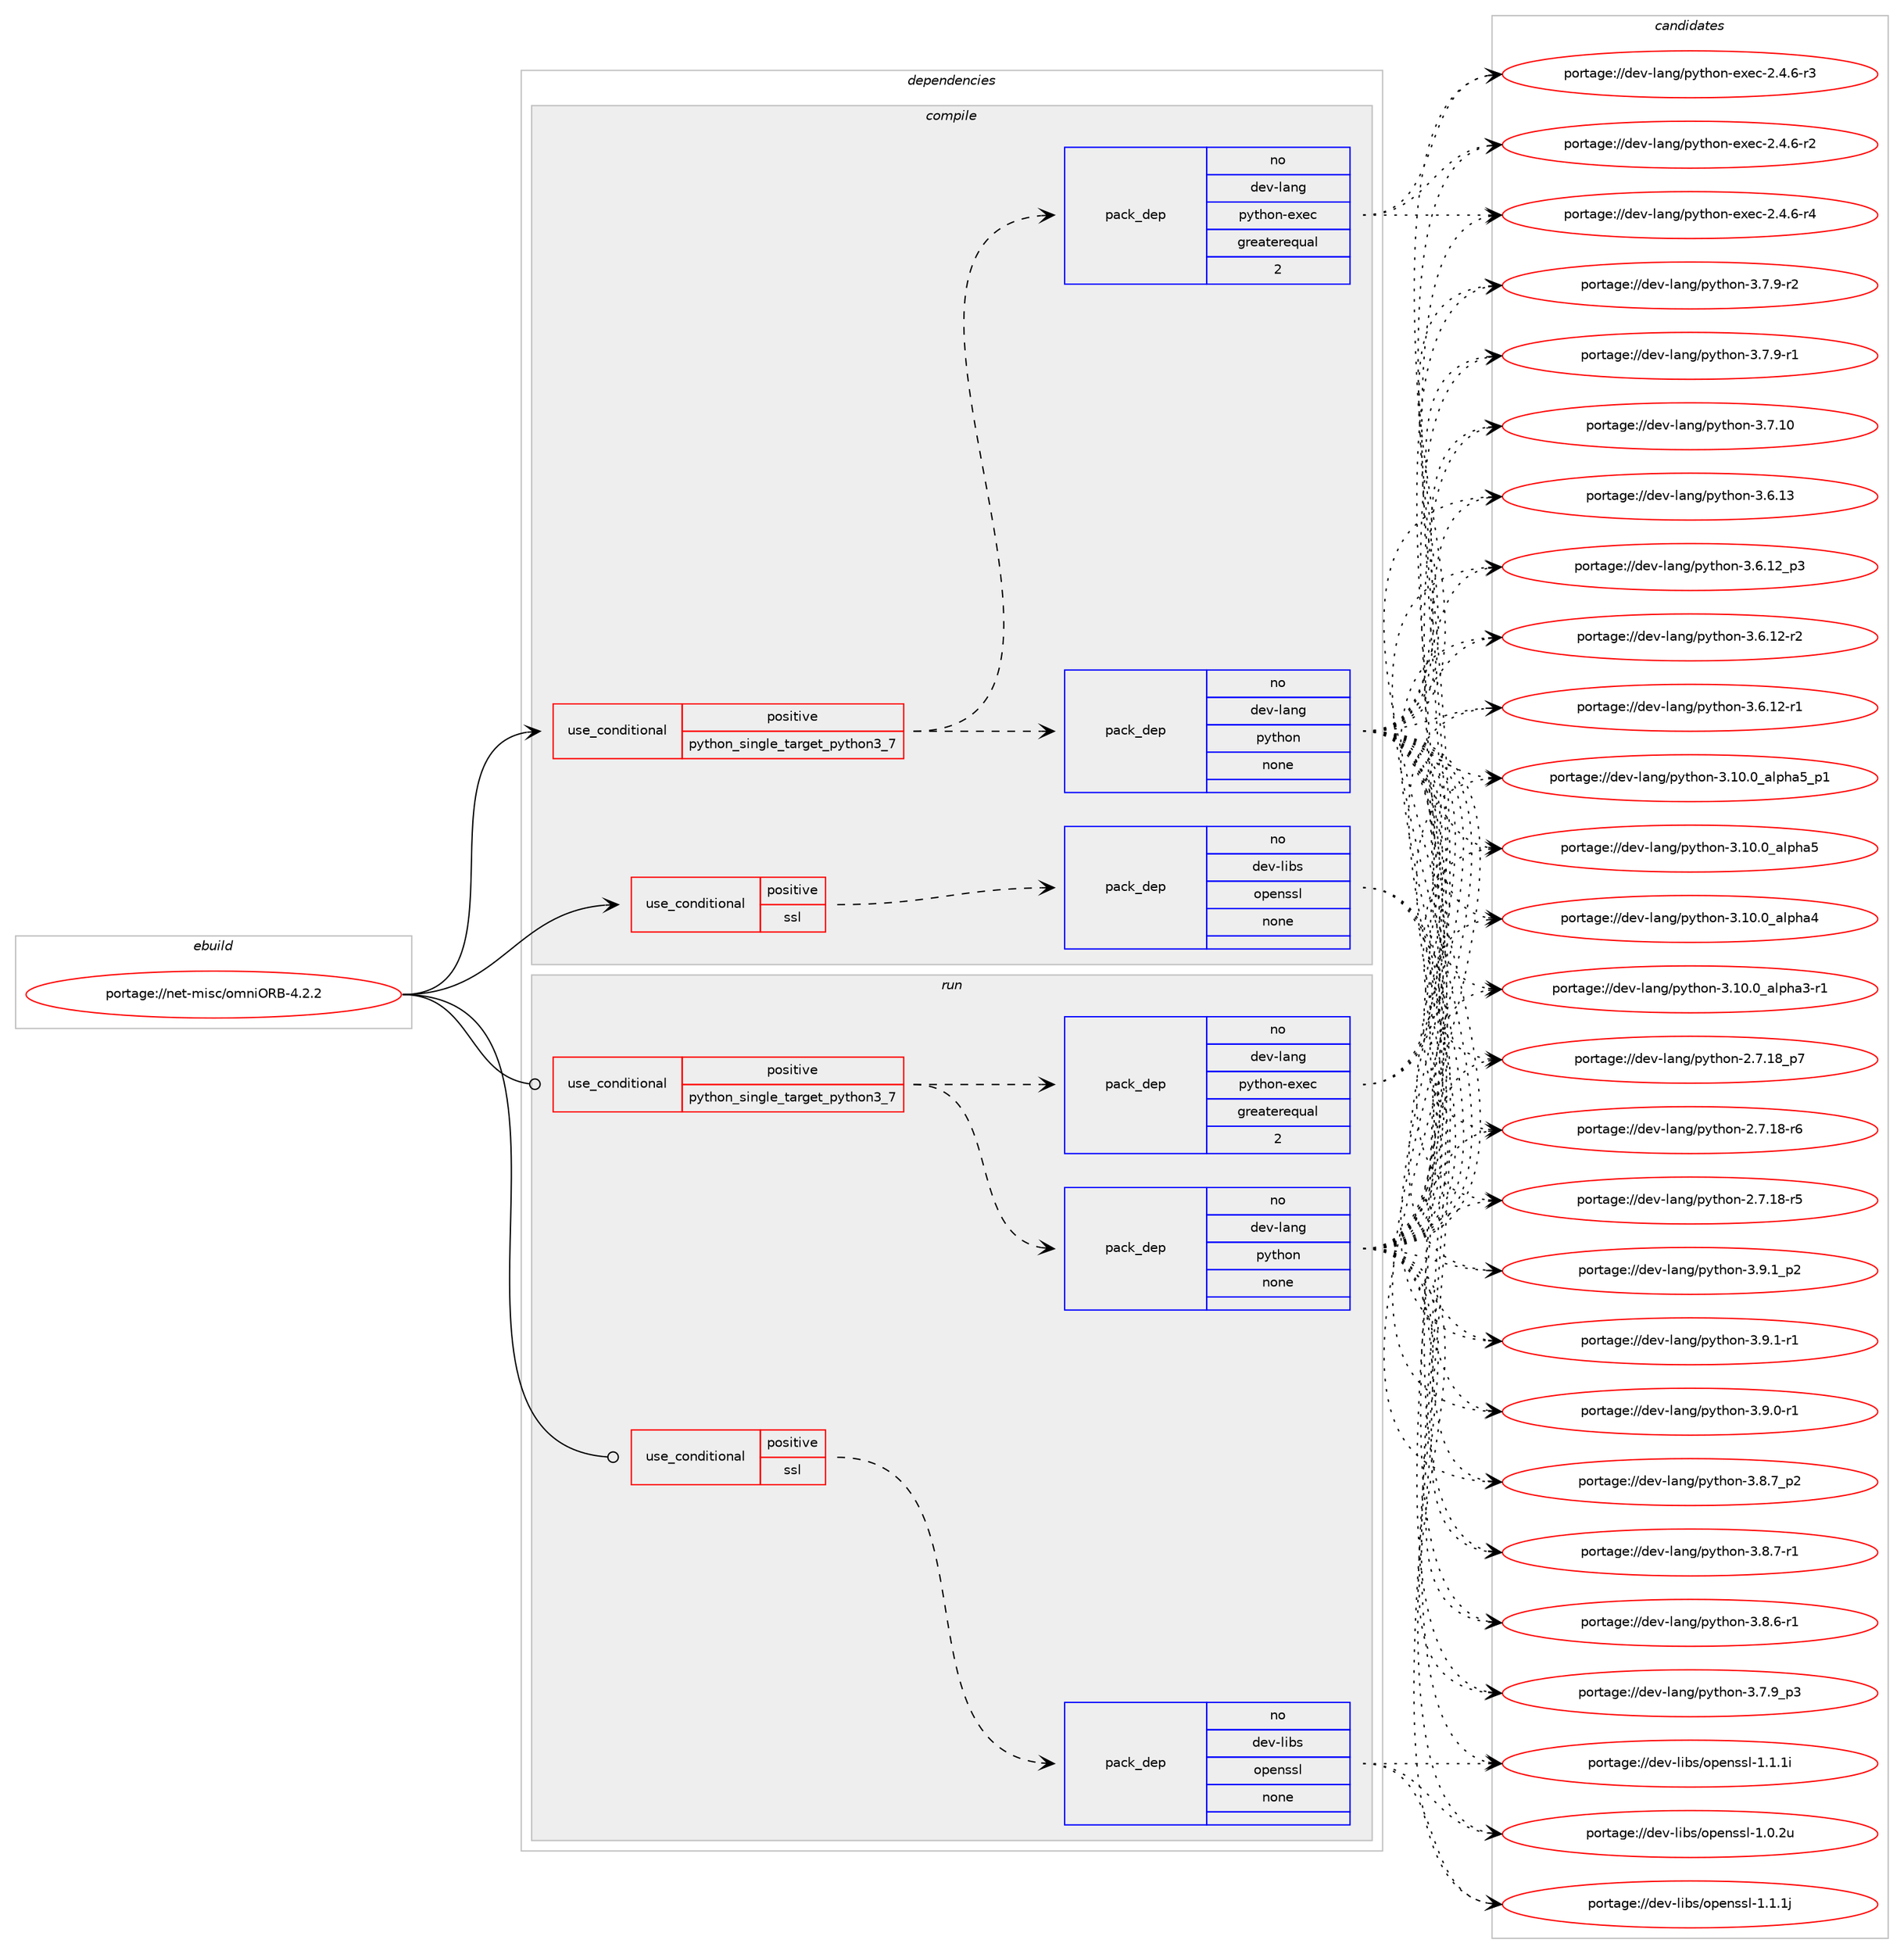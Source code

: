 digraph prolog {

# *************
# Graph options
# *************

newrank=true;
concentrate=true;
compound=true;
graph [rankdir=LR,fontname=Helvetica,fontsize=10,ranksep=1.5];#, ranksep=2.5, nodesep=0.2];
edge  [arrowhead=vee];
node  [fontname=Helvetica,fontsize=10];

# **********
# The ebuild
# **********

subgraph cluster_leftcol {
color=gray;
rank=same;
label=<<i>ebuild</i>>;
id [label="portage://net-misc/omniORB-4.2.2", color=red, width=4, href="../net-misc/omniORB-4.2.2.svg"];
}

# ****************
# The dependencies
# ****************

subgraph cluster_midcol {
color=gray;
label=<<i>dependencies</i>>;
subgraph cluster_compile {
fillcolor="#eeeeee";
style=filled;
label=<<i>compile</i>>;
subgraph cond3413 {
dependency11890 [label=<<TABLE BORDER="0" CELLBORDER="1" CELLSPACING="0" CELLPADDING="4"><TR><TD ROWSPAN="3" CELLPADDING="10">use_conditional</TD></TR><TR><TD>positive</TD></TR><TR><TD>python_single_target_python3_7</TD></TR></TABLE>>, shape=none, color=red];
subgraph pack8362 {
dependency11891 [label=<<TABLE BORDER="0" CELLBORDER="1" CELLSPACING="0" CELLPADDING="4" WIDTH="220"><TR><TD ROWSPAN="6" CELLPADDING="30">pack_dep</TD></TR><TR><TD WIDTH="110">no</TD></TR><TR><TD>dev-lang</TD></TR><TR><TD>python</TD></TR><TR><TD>none</TD></TR><TR><TD></TD></TR></TABLE>>, shape=none, color=blue];
}
dependency11890:e -> dependency11891:w [weight=20,style="dashed",arrowhead="vee"];
subgraph pack8363 {
dependency11892 [label=<<TABLE BORDER="0" CELLBORDER="1" CELLSPACING="0" CELLPADDING="4" WIDTH="220"><TR><TD ROWSPAN="6" CELLPADDING="30">pack_dep</TD></TR><TR><TD WIDTH="110">no</TD></TR><TR><TD>dev-lang</TD></TR><TR><TD>python-exec</TD></TR><TR><TD>greaterequal</TD></TR><TR><TD>2</TD></TR></TABLE>>, shape=none, color=blue];
}
dependency11890:e -> dependency11892:w [weight=20,style="dashed",arrowhead="vee"];
}
id:e -> dependency11890:w [weight=20,style="solid",arrowhead="vee"];
subgraph cond3414 {
dependency11893 [label=<<TABLE BORDER="0" CELLBORDER="1" CELLSPACING="0" CELLPADDING="4"><TR><TD ROWSPAN="3" CELLPADDING="10">use_conditional</TD></TR><TR><TD>positive</TD></TR><TR><TD>ssl</TD></TR></TABLE>>, shape=none, color=red];
subgraph pack8364 {
dependency11894 [label=<<TABLE BORDER="0" CELLBORDER="1" CELLSPACING="0" CELLPADDING="4" WIDTH="220"><TR><TD ROWSPAN="6" CELLPADDING="30">pack_dep</TD></TR><TR><TD WIDTH="110">no</TD></TR><TR><TD>dev-libs</TD></TR><TR><TD>openssl</TD></TR><TR><TD>none</TD></TR><TR><TD></TD></TR></TABLE>>, shape=none, color=blue];
}
dependency11893:e -> dependency11894:w [weight=20,style="dashed",arrowhead="vee"];
}
id:e -> dependency11893:w [weight=20,style="solid",arrowhead="vee"];
}
subgraph cluster_compileandrun {
fillcolor="#eeeeee";
style=filled;
label=<<i>compile and run</i>>;
}
subgraph cluster_run {
fillcolor="#eeeeee";
style=filled;
label=<<i>run</i>>;
subgraph cond3415 {
dependency11895 [label=<<TABLE BORDER="0" CELLBORDER="1" CELLSPACING="0" CELLPADDING="4"><TR><TD ROWSPAN="3" CELLPADDING="10">use_conditional</TD></TR><TR><TD>positive</TD></TR><TR><TD>python_single_target_python3_7</TD></TR></TABLE>>, shape=none, color=red];
subgraph pack8365 {
dependency11896 [label=<<TABLE BORDER="0" CELLBORDER="1" CELLSPACING="0" CELLPADDING="4" WIDTH="220"><TR><TD ROWSPAN="6" CELLPADDING="30">pack_dep</TD></TR><TR><TD WIDTH="110">no</TD></TR><TR><TD>dev-lang</TD></TR><TR><TD>python</TD></TR><TR><TD>none</TD></TR><TR><TD></TD></TR></TABLE>>, shape=none, color=blue];
}
dependency11895:e -> dependency11896:w [weight=20,style="dashed",arrowhead="vee"];
subgraph pack8366 {
dependency11897 [label=<<TABLE BORDER="0" CELLBORDER="1" CELLSPACING="0" CELLPADDING="4" WIDTH="220"><TR><TD ROWSPAN="6" CELLPADDING="30">pack_dep</TD></TR><TR><TD WIDTH="110">no</TD></TR><TR><TD>dev-lang</TD></TR><TR><TD>python-exec</TD></TR><TR><TD>greaterequal</TD></TR><TR><TD>2</TD></TR></TABLE>>, shape=none, color=blue];
}
dependency11895:e -> dependency11897:w [weight=20,style="dashed",arrowhead="vee"];
}
id:e -> dependency11895:w [weight=20,style="solid",arrowhead="odot"];
subgraph cond3416 {
dependency11898 [label=<<TABLE BORDER="0" CELLBORDER="1" CELLSPACING="0" CELLPADDING="4"><TR><TD ROWSPAN="3" CELLPADDING="10">use_conditional</TD></TR><TR><TD>positive</TD></TR><TR><TD>ssl</TD></TR></TABLE>>, shape=none, color=red];
subgraph pack8367 {
dependency11899 [label=<<TABLE BORDER="0" CELLBORDER="1" CELLSPACING="0" CELLPADDING="4" WIDTH="220"><TR><TD ROWSPAN="6" CELLPADDING="30">pack_dep</TD></TR><TR><TD WIDTH="110">no</TD></TR><TR><TD>dev-libs</TD></TR><TR><TD>openssl</TD></TR><TR><TD>none</TD></TR><TR><TD></TD></TR></TABLE>>, shape=none, color=blue];
}
dependency11898:e -> dependency11899:w [weight=20,style="dashed",arrowhead="vee"];
}
id:e -> dependency11898:w [weight=20,style="solid",arrowhead="odot"];
}
}

# **************
# The candidates
# **************

subgraph cluster_choices {
rank=same;
color=gray;
label=<<i>candidates</i>>;

subgraph choice8362 {
color=black;
nodesep=1;
choice1001011184510897110103471121211161041111104551465746499511250 [label="portage://dev-lang/python-3.9.1_p2", color=red, width=4,href="../dev-lang/python-3.9.1_p2.svg"];
choice1001011184510897110103471121211161041111104551465746494511449 [label="portage://dev-lang/python-3.9.1-r1", color=red, width=4,href="../dev-lang/python-3.9.1-r1.svg"];
choice1001011184510897110103471121211161041111104551465746484511449 [label="portage://dev-lang/python-3.9.0-r1", color=red, width=4,href="../dev-lang/python-3.9.0-r1.svg"];
choice1001011184510897110103471121211161041111104551465646559511250 [label="portage://dev-lang/python-3.8.7_p2", color=red, width=4,href="../dev-lang/python-3.8.7_p2.svg"];
choice1001011184510897110103471121211161041111104551465646554511449 [label="portage://dev-lang/python-3.8.7-r1", color=red, width=4,href="../dev-lang/python-3.8.7-r1.svg"];
choice1001011184510897110103471121211161041111104551465646544511449 [label="portage://dev-lang/python-3.8.6-r1", color=red, width=4,href="../dev-lang/python-3.8.6-r1.svg"];
choice1001011184510897110103471121211161041111104551465546579511251 [label="portage://dev-lang/python-3.7.9_p3", color=red, width=4,href="../dev-lang/python-3.7.9_p3.svg"];
choice1001011184510897110103471121211161041111104551465546574511450 [label="portage://dev-lang/python-3.7.9-r2", color=red, width=4,href="../dev-lang/python-3.7.9-r2.svg"];
choice1001011184510897110103471121211161041111104551465546574511449 [label="portage://dev-lang/python-3.7.9-r1", color=red, width=4,href="../dev-lang/python-3.7.9-r1.svg"];
choice10010111845108971101034711212111610411111045514655464948 [label="portage://dev-lang/python-3.7.10", color=red, width=4,href="../dev-lang/python-3.7.10.svg"];
choice10010111845108971101034711212111610411111045514654464951 [label="portage://dev-lang/python-3.6.13", color=red, width=4,href="../dev-lang/python-3.6.13.svg"];
choice100101118451089711010347112121116104111110455146544649509511251 [label="portage://dev-lang/python-3.6.12_p3", color=red, width=4,href="../dev-lang/python-3.6.12_p3.svg"];
choice100101118451089711010347112121116104111110455146544649504511450 [label="portage://dev-lang/python-3.6.12-r2", color=red, width=4,href="../dev-lang/python-3.6.12-r2.svg"];
choice100101118451089711010347112121116104111110455146544649504511449 [label="portage://dev-lang/python-3.6.12-r1", color=red, width=4,href="../dev-lang/python-3.6.12-r1.svg"];
choice10010111845108971101034711212111610411111045514649484648959710811210497539511249 [label="portage://dev-lang/python-3.10.0_alpha5_p1", color=red, width=4,href="../dev-lang/python-3.10.0_alpha5_p1.svg"];
choice1001011184510897110103471121211161041111104551464948464895971081121049753 [label="portage://dev-lang/python-3.10.0_alpha5", color=red, width=4,href="../dev-lang/python-3.10.0_alpha5.svg"];
choice1001011184510897110103471121211161041111104551464948464895971081121049752 [label="portage://dev-lang/python-3.10.0_alpha4", color=red, width=4,href="../dev-lang/python-3.10.0_alpha4.svg"];
choice10010111845108971101034711212111610411111045514649484648959710811210497514511449 [label="portage://dev-lang/python-3.10.0_alpha3-r1", color=red, width=4,href="../dev-lang/python-3.10.0_alpha3-r1.svg"];
choice100101118451089711010347112121116104111110455046554649569511255 [label="portage://dev-lang/python-2.7.18_p7", color=red, width=4,href="../dev-lang/python-2.7.18_p7.svg"];
choice100101118451089711010347112121116104111110455046554649564511454 [label="portage://dev-lang/python-2.7.18-r6", color=red, width=4,href="../dev-lang/python-2.7.18-r6.svg"];
choice100101118451089711010347112121116104111110455046554649564511453 [label="portage://dev-lang/python-2.7.18-r5", color=red, width=4,href="../dev-lang/python-2.7.18-r5.svg"];
dependency11891:e -> choice1001011184510897110103471121211161041111104551465746499511250:w [style=dotted,weight="100"];
dependency11891:e -> choice1001011184510897110103471121211161041111104551465746494511449:w [style=dotted,weight="100"];
dependency11891:e -> choice1001011184510897110103471121211161041111104551465746484511449:w [style=dotted,weight="100"];
dependency11891:e -> choice1001011184510897110103471121211161041111104551465646559511250:w [style=dotted,weight="100"];
dependency11891:e -> choice1001011184510897110103471121211161041111104551465646554511449:w [style=dotted,weight="100"];
dependency11891:e -> choice1001011184510897110103471121211161041111104551465646544511449:w [style=dotted,weight="100"];
dependency11891:e -> choice1001011184510897110103471121211161041111104551465546579511251:w [style=dotted,weight="100"];
dependency11891:e -> choice1001011184510897110103471121211161041111104551465546574511450:w [style=dotted,weight="100"];
dependency11891:e -> choice1001011184510897110103471121211161041111104551465546574511449:w [style=dotted,weight="100"];
dependency11891:e -> choice10010111845108971101034711212111610411111045514655464948:w [style=dotted,weight="100"];
dependency11891:e -> choice10010111845108971101034711212111610411111045514654464951:w [style=dotted,weight="100"];
dependency11891:e -> choice100101118451089711010347112121116104111110455146544649509511251:w [style=dotted,weight="100"];
dependency11891:e -> choice100101118451089711010347112121116104111110455146544649504511450:w [style=dotted,weight="100"];
dependency11891:e -> choice100101118451089711010347112121116104111110455146544649504511449:w [style=dotted,weight="100"];
dependency11891:e -> choice10010111845108971101034711212111610411111045514649484648959710811210497539511249:w [style=dotted,weight="100"];
dependency11891:e -> choice1001011184510897110103471121211161041111104551464948464895971081121049753:w [style=dotted,weight="100"];
dependency11891:e -> choice1001011184510897110103471121211161041111104551464948464895971081121049752:w [style=dotted,weight="100"];
dependency11891:e -> choice10010111845108971101034711212111610411111045514649484648959710811210497514511449:w [style=dotted,weight="100"];
dependency11891:e -> choice100101118451089711010347112121116104111110455046554649569511255:w [style=dotted,weight="100"];
dependency11891:e -> choice100101118451089711010347112121116104111110455046554649564511454:w [style=dotted,weight="100"];
dependency11891:e -> choice100101118451089711010347112121116104111110455046554649564511453:w [style=dotted,weight="100"];
}
subgraph choice8363 {
color=black;
nodesep=1;
choice10010111845108971101034711212111610411111045101120101994550465246544511452 [label="portage://dev-lang/python-exec-2.4.6-r4", color=red, width=4,href="../dev-lang/python-exec-2.4.6-r4.svg"];
choice10010111845108971101034711212111610411111045101120101994550465246544511451 [label="portage://dev-lang/python-exec-2.4.6-r3", color=red, width=4,href="../dev-lang/python-exec-2.4.6-r3.svg"];
choice10010111845108971101034711212111610411111045101120101994550465246544511450 [label="portage://dev-lang/python-exec-2.4.6-r2", color=red, width=4,href="../dev-lang/python-exec-2.4.6-r2.svg"];
dependency11892:e -> choice10010111845108971101034711212111610411111045101120101994550465246544511452:w [style=dotted,weight="100"];
dependency11892:e -> choice10010111845108971101034711212111610411111045101120101994550465246544511451:w [style=dotted,weight="100"];
dependency11892:e -> choice10010111845108971101034711212111610411111045101120101994550465246544511450:w [style=dotted,weight="100"];
}
subgraph choice8364 {
color=black;
nodesep=1;
choice100101118451081059811547111112101110115115108454946494649106 [label="portage://dev-libs/openssl-1.1.1j", color=red, width=4,href="../dev-libs/openssl-1.1.1j.svg"];
choice100101118451081059811547111112101110115115108454946494649105 [label="portage://dev-libs/openssl-1.1.1i", color=red, width=4,href="../dev-libs/openssl-1.1.1i.svg"];
choice100101118451081059811547111112101110115115108454946484650117 [label="portage://dev-libs/openssl-1.0.2u", color=red, width=4,href="../dev-libs/openssl-1.0.2u.svg"];
dependency11894:e -> choice100101118451081059811547111112101110115115108454946494649106:w [style=dotted,weight="100"];
dependency11894:e -> choice100101118451081059811547111112101110115115108454946494649105:w [style=dotted,weight="100"];
dependency11894:e -> choice100101118451081059811547111112101110115115108454946484650117:w [style=dotted,weight="100"];
}
subgraph choice8365 {
color=black;
nodesep=1;
choice1001011184510897110103471121211161041111104551465746499511250 [label="portage://dev-lang/python-3.9.1_p2", color=red, width=4,href="../dev-lang/python-3.9.1_p2.svg"];
choice1001011184510897110103471121211161041111104551465746494511449 [label="portage://dev-lang/python-3.9.1-r1", color=red, width=4,href="../dev-lang/python-3.9.1-r1.svg"];
choice1001011184510897110103471121211161041111104551465746484511449 [label="portage://dev-lang/python-3.9.0-r1", color=red, width=4,href="../dev-lang/python-3.9.0-r1.svg"];
choice1001011184510897110103471121211161041111104551465646559511250 [label="portage://dev-lang/python-3.8.7_p2", color=red, width=4,href="../dev-lang/python-3.8.7_p2.svg"];
choice1001011184510897110103471121211161041111104551465646554511449 [label="portage://dev-lang/python-3.8.7-r1", color=red, width=4,href="../dev-lang/python-3.8.7-r1.svg"];
choice1001011184510897110103471121211161041111104551465646544511449 [label="portage://dev-lang/python-3.8.6-r1", color=red, width=4,href="../dev-lang/python-3.8.6-r1.svg"];
choice1001011184510897110103471121211161041111104551465546579511251 [label="portage://dev-lang/python-3.7.9_p3", color=red, width=4,href="../dev-lang/python-3.7.9_p3.svg"];
choice1001011184510897110103471121211161041111104551465546574511450 [label="portage://dev-lang/python-3.7.9-r2", color=red, width=4,href="../dev-lang/python-3.7.9-r2.svg"];
choice1001011184510897110103471121211161041111104551465546574511449 [label="portage://dev-lang/python-3.7.9-r1", color=red, width=4,href="../dev-lang/python-3.7.9-r1.svg"];
choice10010111845108971101034711212111610411111045514655464948 [label="portage://dev-lang/python-3.7.10", color=red, width=4,href="../dev-lang/python-3.7.10.svg"];
choice10010111845108971101034711212111610411111045514654464951 [label="portage://dev-lang/python-3.6.13", color=red, width=4,href="../dev-lang/python-3.6.13.svg"];
choice100101118451089711010347112121116104111110455146544649509511251 [label="portage://dev-lang/python-3.6.12_p3", color=red, width=4,href="../dev-lang/python-3.6.12_p3.svg"];
choice100101118451089711010347112121116104111110455146544649504511450 [label="portage://dev-lang/python-3.6.12-r2", color=red, width=4,href="../dev-lang/python-3.6.12-r2.svg"];
choice100101118451089711010347112121116104111110455146544649504511449 [label="portage://dev-lang/python-3.6.12-r1", color=red, width=4,href="../dev-lang/python-3.6.12-r1.svg"];
choice10010111845108971101034711212111610411111045514649484648959710811210497539511249 [label="portage://dev-lang/python-3.10.0_alpha5_p1", color=red, width=4,href="../dev-lang/python-3.10.0_alpha5_p1.svg"];
choice1001011184510897110103471121211161041111104551464948464895971081121049753 [label="portage://dev-lang/python-3.10.0_alpha5", color=red, width=4,href="../dev-lang/python-3.10.0_alpha5.svg"];
choice1001011184510897110103471121211161041111104551464948464895971081121049752 [label="portage://dev-lang/python-3.10.0_alpha4", color=red, width=4,href="../dev-lang/python-3.10.0_alpha4.svg"];
choice10010111845108971101034711212111610411111045514649484648959710811210497514511449 [label="portage://dev-lang/python-3.10.0_alpha3-r1", color=red, width=4,href="../dev-lang/python-3.10.0_alpha3-r1.svg"];
choice100101118451089711010347112121116104111110455046554649569511255 [label="portage://dev-lang/python-2.7.18_p7", color=red, width=4,href="../dev-lang/python-2.7.18_p7.svg"];
choice100101118451089711010347112121116104111110455046554649564511454 [label="portage://dev-lang/python-2.7.18-r6", color=red, width=4,href="../dev-lang/python-2.7.18-r6.svg"];
choice100101118451089711010347112121116104111110455046554649564511453 [label="portage://dev-lang/python-2.7.18-r5", color=red, width=4,href="../dev-lang/python-2.7.18-r5.svg"];
dependency11896:e -> choice1001011184510897110103471121211161041111104551465746499511250:w [style=dotted,weight="100"];
dependency11896:e -> choice1001011184510897110103471121211161041111104551465746494511449:w [style=dotted,weight="100"];
dependency11896:e -> choice1001011184510897110103471121211161041111104551465746484511449:w [style=dotted,weight="100"];
dependency11896:e -> choice1001011184510897110103471121211161041111104551465646559511250:w [style=dotted,weight="100"];
dependency11896:e -> choice1001011184510897110103471121211161041111104551465646554511449:w [style=dotted,weight="100"];
dependency11896:e -> choice1001011184510897110103471121211161041111104551465646544511449:w [style=dotted,weight="100"];
dependency11896:e -> choice1001011184510897110103471121211161041111104551465546579511251:w [style=dotted,weight="100"];
dependency11896:e -> choice1001011184510897110103471121211161041111104551465546574511450:w [style=dotted,weight="100"];
dependency11896:e -> choice1001011184510897110103471121211161041111104551465546574511449:w [style=dotted,weight="100"];
dependency11896:e -> choice10010111845108971101034711212111610411111045514655464948:w [style=dotted,weight="100"];
dependency11896:e -> choice10010111845108971101034711212111610411111045514654464951:w [style=dotted,weight="100"];
dependency11896:e -> choice100101118451089711010347112121116104111110455146544649509511251:w [style=dotted,weight="100"];
dependency11896:e -> choice100101118451089711010347112121116104111110455146544649504511450:w [style=dotted,weight="100"];
dependency11896:e -> choice100101118451089711010347112121116104111110455146544649504511449:w [style=dotted,weight="100"];
dependency11896:e -> choice10010111845108971101034711212111610411111045514649484648959710811210497539511249:w [style=dotted,weight="100"];
dependency11896:e -> choice1001011184510897110103471121211161041111104551464948464895971081121049753:w [style=dotted,weight="100"];
dependency11896:e -> choice1001011184510897110103471121211161041111104551464948464895971081121049752:w [style=dotted,weight="100"];
dependency11896:e -> choice10010111845108971101034711212111610411111045514649484648959710811210497514511449:w [style=dotted,weight="100"];
dependency11896:e -> choice100101118451089711010347112121116104111110455046554649569511255:w [style=dotted,weight="100"];
dependency11896:e -> choice100101118451089711010347112121116104111110455046554649564511454:w [style=dotted,weight="100"];
dependency11896:e -> choice100101118451089711010347112121116104111110455046554649564511453:w [style=dotted,weight="100"];
}
subgraph choice8366 {
color=black;
nodesep=1;
choice10010111845108971101034711212111610411111045101120101994550465246544511452 [label="portage://dev-lang/python-exec-2.4.6-r4", color=red, width=4,href="../dev-lang/python-exec-2.4.6-r4.svg"];
choice10010111845108971101034711212111610411111045101120101994550465246544511451 [label="portage://dev-lang/python-exec-2.4.6-r3", color=red, width=4,href="../dev-lang/python-exec-2.4.6-r3.svg"];
choice10010111845108971101034711212111610411111045101120101994550465246544511450 [label="portage://dev-lang/python-exec-2.4.6-r2", color=red, width=4,href="../dev-lang/python-exec-2.4.6-r2.svg"];
dependency11897:e -> choice10010111845108971101034711212111610411111045101120101994550465246544511452:w [style=dotted,weight="100"];
dependency11897:e -> choice10010111845108971101034711212111610411111045101120101994550465246544511451:w [style=dotted,weight="100"];
dependency11897:e -> choice10010111845108971101034711212111610411111045101120101994550465246544511450:w [style=dotted,weight="100"];
}
subgraph choice8367 {
color=black;
nodesep=1;
choice100101118451081059811547111112101110115115108454946494649106 [label="portage://dev-libs/openssl-1.1.1j", color=red, width=4,href="../dev-libs/openssl-1.1.1j.svg"];
choice100101118451081059811547111112101110115115108454946494649105 [label="portage://dev-libs/openssl-1.1.1i", color=red, width=4,href="../dev-libs/openssl-1.1.1i.svg"];
choice100101118451081059811547111112101110115115108454946484650117 [label="portage://dev-libs/openssl-1.0.2u", color=red, width=4,href="../dev-libs/openssl-1.0.2u.svg"];
dependency11899:e -> choice100101118451081059811547111112101110115115108454946494649106:w [style=dotted,weight="100"];
dependency11899:e -> choice100101118451081059811547111112101110115115108454946494649105:w [style=dotted,weight="100"];
dependency11899:e -> choice100101118451081059811547111112101110115115108454946484650117:w [style=dotted,weight="100"];
}
}

}
